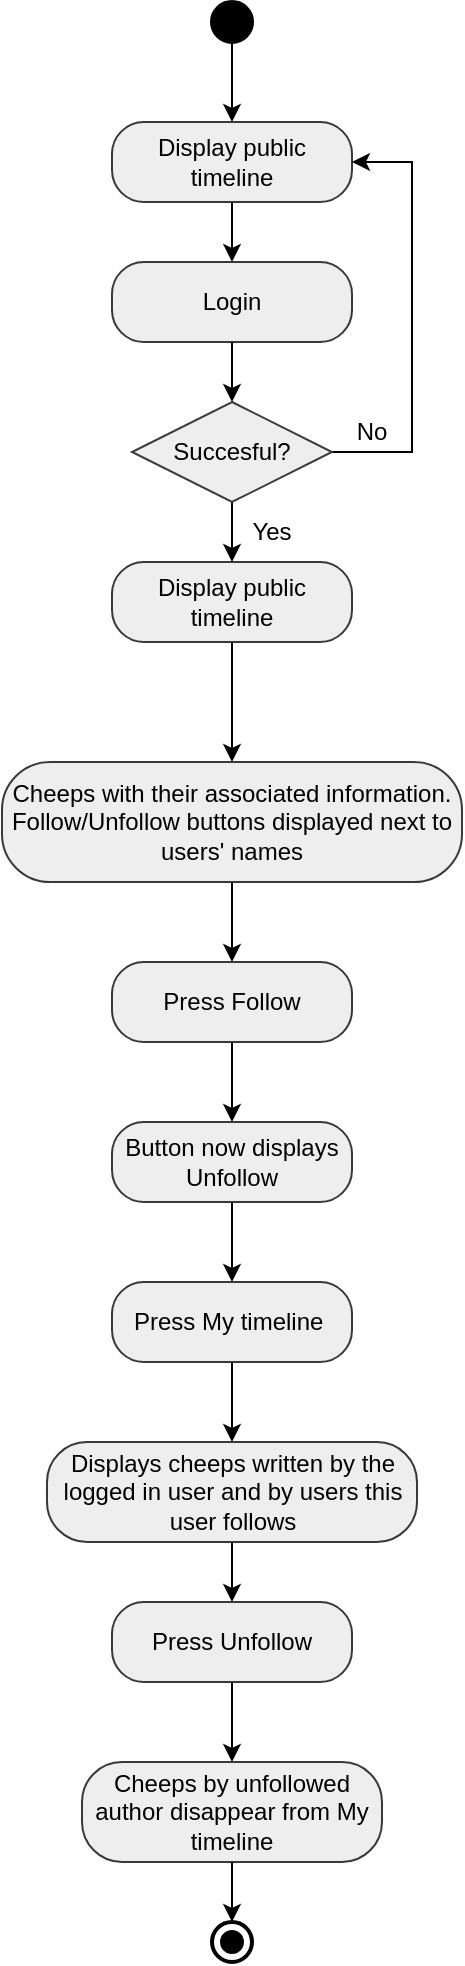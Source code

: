 <mxfile version="25.0.2">
  <diagram id="C5RBs43oDa-KdzZeNtuy" name="Page-1">
    <mxGraphModel dx="892" dy="1815" grid="1" gridSize="10" guides="1" tooltips="1" connect="1" arrows="1" fold="1" page="1" pageScale="1" pageWidth="827" pageHeight="1169" math="0" shadow="0">
      <root>
        <mxCell id="WIyWlLk6GJQsqaUBKTNV-0" />
        <mxCell id="WIyWlLk6GJQsqaUBKTNV-1" parent="WIyWlLk6GJQsqaUBKTNV-0" />
        <mxCell id="kLrHRbWmEp7JiRQYxrCo-6" style="edgeStyle=orthogonalEdgeStyle;rounded=0;orthogonalLoop=1;jettySize=auto;html=1;entryX=0.5;entryY=0;entryDx=0;entryDy=0;" edge="1" parent="WIyWlLk6GJQsqaUBKTNV-1" source="WIyWlLk6GJQsqaUBKTNV-3" target="kLrHRbWmEp7JiRQYxrCo-5">
          <mxGeometry relative="1" as="geometry" />
        </mxCell>
        <mxCell id="WIyWlLk6GJQsqaUBKTNV-3" value="Display public timeline" style="rounded=1;whiteSpace=wrap;html=1;arcSize=40;fontSize=12;glass=0;strokeWidth=1;shadow=0;fillColor=#eeeeee;strokeColor=#36393d;" parent="WIyWlLk6GJQsqaUBKTNV-1" vertex="1">
          <mxGeometry x="340" y="80" width="120" height="40" as="geometry" />
        </mxCell>
        <mxCell id="kLrHRbWmEp7JiRQYxrCo-33" style="edgeStyle=orthogonalEdgeStyle;rounded=0;orthogonalLoop=1;jettySize=auto;html=1;" edge="1" parent="WIyWlLk6GJQsqaUBKTNV-1" source="kLrHRbWmEp7JiRQYxrCo-2" target="kLrHRbWmEp7JiRQYxrCo-22">
          <mxGeometry relative="1" as="geometry" />
        </mxCell>
        <mxCell id="kLrHRbWmEp7JiRQYxrCo-2" value="" style="strokeWidth=2;html=1;shape=mxgraph.flowchart.start_2;whiteSpace=wrap;fillColor=#000000;" vertex="1" parent="WIyWlLk6GJQsqaUBKTNV-1">
          <mxGeometry x="390" y="-200" width="20" height="20" as="geometry" />
        </mxCell>
        <mxCell id="kLrHRbWmEp7JiRQYxrCo-8" style="edgeStyle=orthogonalEdgeStyle;rounded=0;orthogonalLoop=1;jettySize=auto;html=1;entryX=0.5;entryY=0;entryDx=0;entryDy=0;" edge="1" parent="WIyWlLk6GJQsqaUBKTNV-1" source="kLrHRbWmEp7JiRQYxrCo-5" target="kLrHRbWmEp7JiRQYxrCo-7">
          <mxGeometry relative="1" as="geometry" />
        </mxCell>
        <mxCell id="kLrHRbWmEp7JiRQYxrCo-5" value="Cheeps with their associated information. Follow/Unfollow buttons displayed next to users&#39; names" style="rounded=1;whiteSpace=wrap;html=1;arcSize=40;fontSize=12;glass=0;strokeWidth=1;shadow=0;fillColor=#eeeeee;strokeColor=#36393d;" vertex="1" parent="WIyWlLk6GJQsqaUBKTNV-1">
          <mxGeometry x="285" y="180" width="230" height="60" as="geometry" />
        </mxCell>
        <mxCell id="kLrHRbWmEp7JiRQYxrCo-10" style="edgeStyle=orthogonalEdgeStyle;rounded=0;orthogonalLoop=1;jettySize=auto;html=1;entryX=0.5;entryY=0;entryDx=0;entryDy=0;" edge="1" parent="WIyWlLk6GJQsqaUBKTNV-1" source="kLrHRbWmEp7JiRQYxrCo-7" target="kLrHRbWmEp7JiRQYxrCo-9">
          <mxGeometry relative="1" as="geometry" />
        </mxCell>
        <mxCell id="kLrHRbWmEp7JiRQYxrCo-7" value="Press Follow" style="rounded=1;whiteSpace=wrap;html=1;arcSize=40;fontSize=12;glass=0;strokeWidth=1;shadow=0;fillColor=#eeeeee;strokeColor=#36393d;" vertex="1" parent="WIyWlLk6GJQsqaUBKTNV-1">
          <mxGeometry x="340" y="280" width="120" height="40" as="geometry" />
        </mxCell>
        <mxCell id="kLrHRbWmEp7JiRQYxrCo-12" style="edgeStyle=orthogonalEdgeStyle;rounded=0;orthogonalLoop=1;jettySize=auto;html=1;entryX=0.5;entryY=0;entryDx=0;entryDy=0;" edge="1" parent="WIyWlLk6GJQsqaUBKTNV-1" source="kLrHRbWmEp7JiRQYxrCo-9" target="kLrHRbWmEp7JiRQYxrCo-11">
          <mxGeometry relative="1" as="geometry" />
        </mxCell>
        <mxCell id="kLrHRbWmEp7JiRQYxrCo-9" value="Button now displays Unfollow" style="rounded=1;whiteSpace=wrap;html=1;arcSize=40;fontSize=12;glass=0;strokeWidth=1;shadow=0;fillColor=#eeeeee;strokeColor=#36393d;" vertex="1" parent="WIyWlLk6GJQsqaUBKTNV-1">
          <mxGeometry x="340" y="360" width="120" height="40" as="geometry" />
        </mxCell>
        <mxCell id="kLrHRbWmEp7JiRQYxrCo-14" style="edgeStyle=orthogonalEdgeStyle;rounded=0;orthogonalLoop=1;jettySize=auto;html=1;entryX=0.5;entryY=0;entryDx=0;entryDy=0;" edge="1" parent="WIyWlLk6GJQsqaUBKTNV-1" source="kLrHRbWmEp7JiRQYxrCo-11" target="kLrHRbWmEp7JiRQYxrCo-13">
          <mxGeometry relative="1" as="geometry" />
        </mxCell>
        <mxCell id="kLrHRbWmEp7JiRQYxrCo-11" value="Press My timeline&amp;nbsp;" style="rounded=1;whiteSpace=wrap;html=1;arcSize=40;fontSize=12;glass=0;strokeWidth=1;shadow=0;fillColor=#eeeeee;strokeColor=#36393d;" vertex="1" parent="WIyWlLk6GJQsqaUBKTNV-1">
          <mxGeometry x="340" y="440" width="120" height="40" as="geometry" />
        </mxCell>
        <mxCell id="kLrHRbWmEp7JiRQYxrCo-16" style="edgeStyle=orthogonalEdgeStyle;rounded=0;orthogonalLoop=1;jettySize=auto;html=1;entryX=0.5;entryY=0;entryDx=0;entryDy=0;" edge="1" parent="WIyWlLk6GJQsqaUBKTNV-1" source="kLrHRbWmEp7JiRQYxrCo-13" target="kLrHRbWmEp7JiRQYxrCo-15">
          <mxGeometry relative="1" as="geometry" />
        </mxCell>
        <mxCell id="kLrHRbWmEp7JiRQYxrCo-13" value="Displays cheeps written by the logged in user and by users this user follows" style="rounded=1;whiteSpace=wrap;html=1;arcSize=40;fontSize=12;glass=0;strokeWidth=1;shadow=0;fillColor=#eeeeee;strokeColor=#36393d;" vertex="1" parent="WIyWlLk6GJQsqaUBKTNV-1">
          <mxGeometry x="307.5" y="520" width="185" height="50" as="geometry" />
        </mxCell>
        <mxCell id="kLrHRbWmEp7JiRQYxrCo-18" style="edgeStyle=orthogonalEdgeStyle;rounded=0;orthogonalLoop=1;jettySize=auto;html=1;entryX=0.5;entryY=0;entryDx=0;entryDy=0;" edge="1" parent="WIyWlLk6GJQsqaUBKTNV-1" source="kLrHRbWmEp7JiRQYxrCo-15" target="kLrHRbWmEp7JiRQYxrCo-17">
          <mxGeometry relative="1" as="geometry" />
        </mxCell>
        <mxCell id="kLrHRbWmEp7JiRQYxrCo-15" value="Press Unfollow" style="rounded=1;whiteSpace=wrap;html=1;arcSize=40;fontSize=12;glass=0;strokeWidth=1;shadow=0;fillColor=#eeeeee;strokeColor=#36393d;" vertex="1" parent="WIyWlLk6GJQsqaUBKTNV-1">
          <mxGeometry x="340" y="600" width="120" height="40" as="geometry" />
        </mxCell>
        <mxCell id="kLrHRbWmEp7JiRQYxrCo-17" value="Cheeps by unfollowed author disappear from My timeline" style="rounded=1;whiteSpace=wrap;html=1;arcSize=40;fontSize=12;glass=0;strokeWidth=1;shadow=0;fillColor=#eeeeee;strokeColor=#36393d;" vertex="1" parent="WIyWlLk6GJQsqaUBKTNV-1">
          <mxGeometry x="325" y="680" width="150" height="50" as="geometry" />
        </mxCell>
        <mxCell id="kLrHRbWmEp7JiRQYxrCo-19" value="" style="strokeWidth=2;html=1;shape=mxgraph.flowchart.start_2;whiteSpace=wrap;fillColor=#FFFFFF;" vertex="1" parent="WIyWlLk6GJQsqaUBKTNV-1">
          <mxGeometry x="390" y="760" width="20" height="20" as="geometry" />
        </mxCell>
        <mxCell id="kLrHRbWmEp7JiRQYxrCo-20" value="" style="strokeWidth=2;html=1;shape=mxgraph.flowchart.start_2;whiteSpace=wrap;fillColor=#000000;" vertex="1" parent="WIyWlLk6GJQsqaUBKTNV-1">
          <mxGeometry x="395" y="765" width="10" height="10" as="geometry" />
        </mxCell>
        <mxCell id="kLrHRbWmEp7JiRQYxrCo-21" style="edgeStyle=orthogonalEdgeStyle;rounded=0;orthogonalLoop=1;jettySize=auto;html=1;entryX=0.5;entryY=0;entryDx=0;entryDy=0;entryPerimeter=0;" edge="1" parent="WIyWlLk6GJQsqaUBKTNV-1" source="kLrHRbWmEp7JiRQYxrCo-17" target="kLrHRbWmEp7JiRQYxrCo-19">
          <mxGeometry relative="1" as="geometry" />
        </mxCell>
        <mxCell id="kLrHRbWmEp7JiRQYxrCo-25" style="edgeStyle=orthogonalEdgeStyle;rounded=0;orthogonalLoop=1;jettySize=auto;html=1;" edge="1" parent="WIyWlLk6GJQsqaUBKTNV-1" source="kLrHRbWmEp7JiRQYxrCo-22" target="kLrHRbWmEp7JiRQYxrCo-23">
          <mxGeometry relative="1" as="geometry" />
        </mxCell>
        <mxCell id="kLrHRbWmEp7JiRQYxrCo-22" value="Display public timeline" style="rounded=1;whiteSpace=wrap;html=1;arcSize=40;fontSize=12;glass=0;strokeWidth=1;shadow=0;fillColor=#eeeeee;strokeColor=#36393d;" vertex="1" parent="WIyWlLk6GJQsqaUBKTNV-1">
          <mxGeometry x="340" y="-140" width="120" height="40" as="geometry" />
        </mxCell>
        <mxCell id="kLrHRbWmEp7JiRQYxrCo-23" value="Login" style="rounded=1;whiteSpace=wrap;html=1;arcSize=40;fontSize=12;glass=0;strokeWidth=1;shadow=0;fillColor=#eeeeee;strokeColor=#36393d;" vertex="1" parent="WIyWlLk6GJQsqaUBKTNV-1">
          <mxGeometry x="340" y="-70" width="120" height="40" as="geometry" />
        </mxCell>
        <mxCell id="kLrHRbWmEp7JiRQYxrCo-28" style="edgeStyle=orthogonalEdgeStyle;rounded=0;orthogonalLoop=1;jettySize=auto;html=1;entryX=0.5;entryY=0;entryDx=0;entryDy=0;" edge="1" parent="WIyWlLk6GJQsqaUBKTNV-1" source="kLrHRbWmEp7JiRQYxrCo-24" target="WIyWlLk6GJQsqaUBKTNV-3">
          <mxGeometry relative="1" as="geometry" />
        </mxCell>
        <mxCell id="kLrHRbWmEp7JiRQYxrCo-30" style="edgeStyle=orthogonalEdgeStyle;rounded=0;orthogonalLoop=1;jettySize=auto;html=1;exitX=1;exitY=0.5;exitDx=0;exitDy=0;exitPerimeter=0;entryX=1;entryY=0.5;entryDx=0;entryDy=0;" edge="1" parent="WIyWlLk6GJQsqaUBKTNV-1" source="kLrHRbWmEp7JiRQYxrCo-24" target="kLrHRbWmEp7JiRQYxrCo-22">
          <mxGeometry relative="1" as="geometry">
            <Array as="points">
              <mxPoint x="490" y="25" />
              <mxPoint x="490" y="-120" />
            </Array>
          </mxGeometry>
        </mxCell>
        <mxCell id="kLrHRbWmEp7JiRQYxrCo-24" value="Succesful?" style="strokeWidth=1;html=1;shape=mxgraph.flowchart.decision;whiteSpace=wrap;fillColor=#eeeeee;strokeColor=#36393d;" vertex="1" parent="WIyWlLk6GJQsqaUBKTNV-1">
          <mxGeometry x="350" width="100" height="50" as="geometry" />
        </mxCell>
        <mxCell id="kLrHRbWmEp7JiRQYxrCo-26" style="edgeStyle=orthogonalEdgeStyle;rounded=0;orthogonalLoop=1;jettySize=auto;html=1;entryX=0.5;entryY=0;entryDx=0;entryDy=0;entryPerimeter=0;" edge="1" parent="WIyWlLk6GJQsqaUBKTNV-1" source="kLrHRbWmEp7JiRQYxrCo-23" target="kLrHRbWmEp7JiRQYxrCo-24">
          <mxGeometry relative="1" as="geometry" />
        </mxCell>
        <mxCell id="kLrHRbWmEp7JiRQYxrCo-29" value="Yes" style="text;html=1;align=center;verticalAlign=middle;whiteSpace=wrap;rounded=0;" vertex="1" parent="WIyWlLk6GJQsqaUBKTNV-1">
          <mxGeometry x="390" y="50" width="60" height="30" as="geometry" />
        </mxCell>
        <mxCell id="kLrHRbWmEp7JiRQYxrCo-31" value="No" style="text;html=1;align=center;verticalAlign=middle;whiteSpace=wrap;rounded=0;" vertex="1" parent="WIyWlLk6GJQsqaUBKTNV-1">
          <mxGeometry x="440" width="60" height="30" as="geometry" />
        </mxCell>
      </root>
    </mxGraphModel>
  </diagram>
</mxfile>
